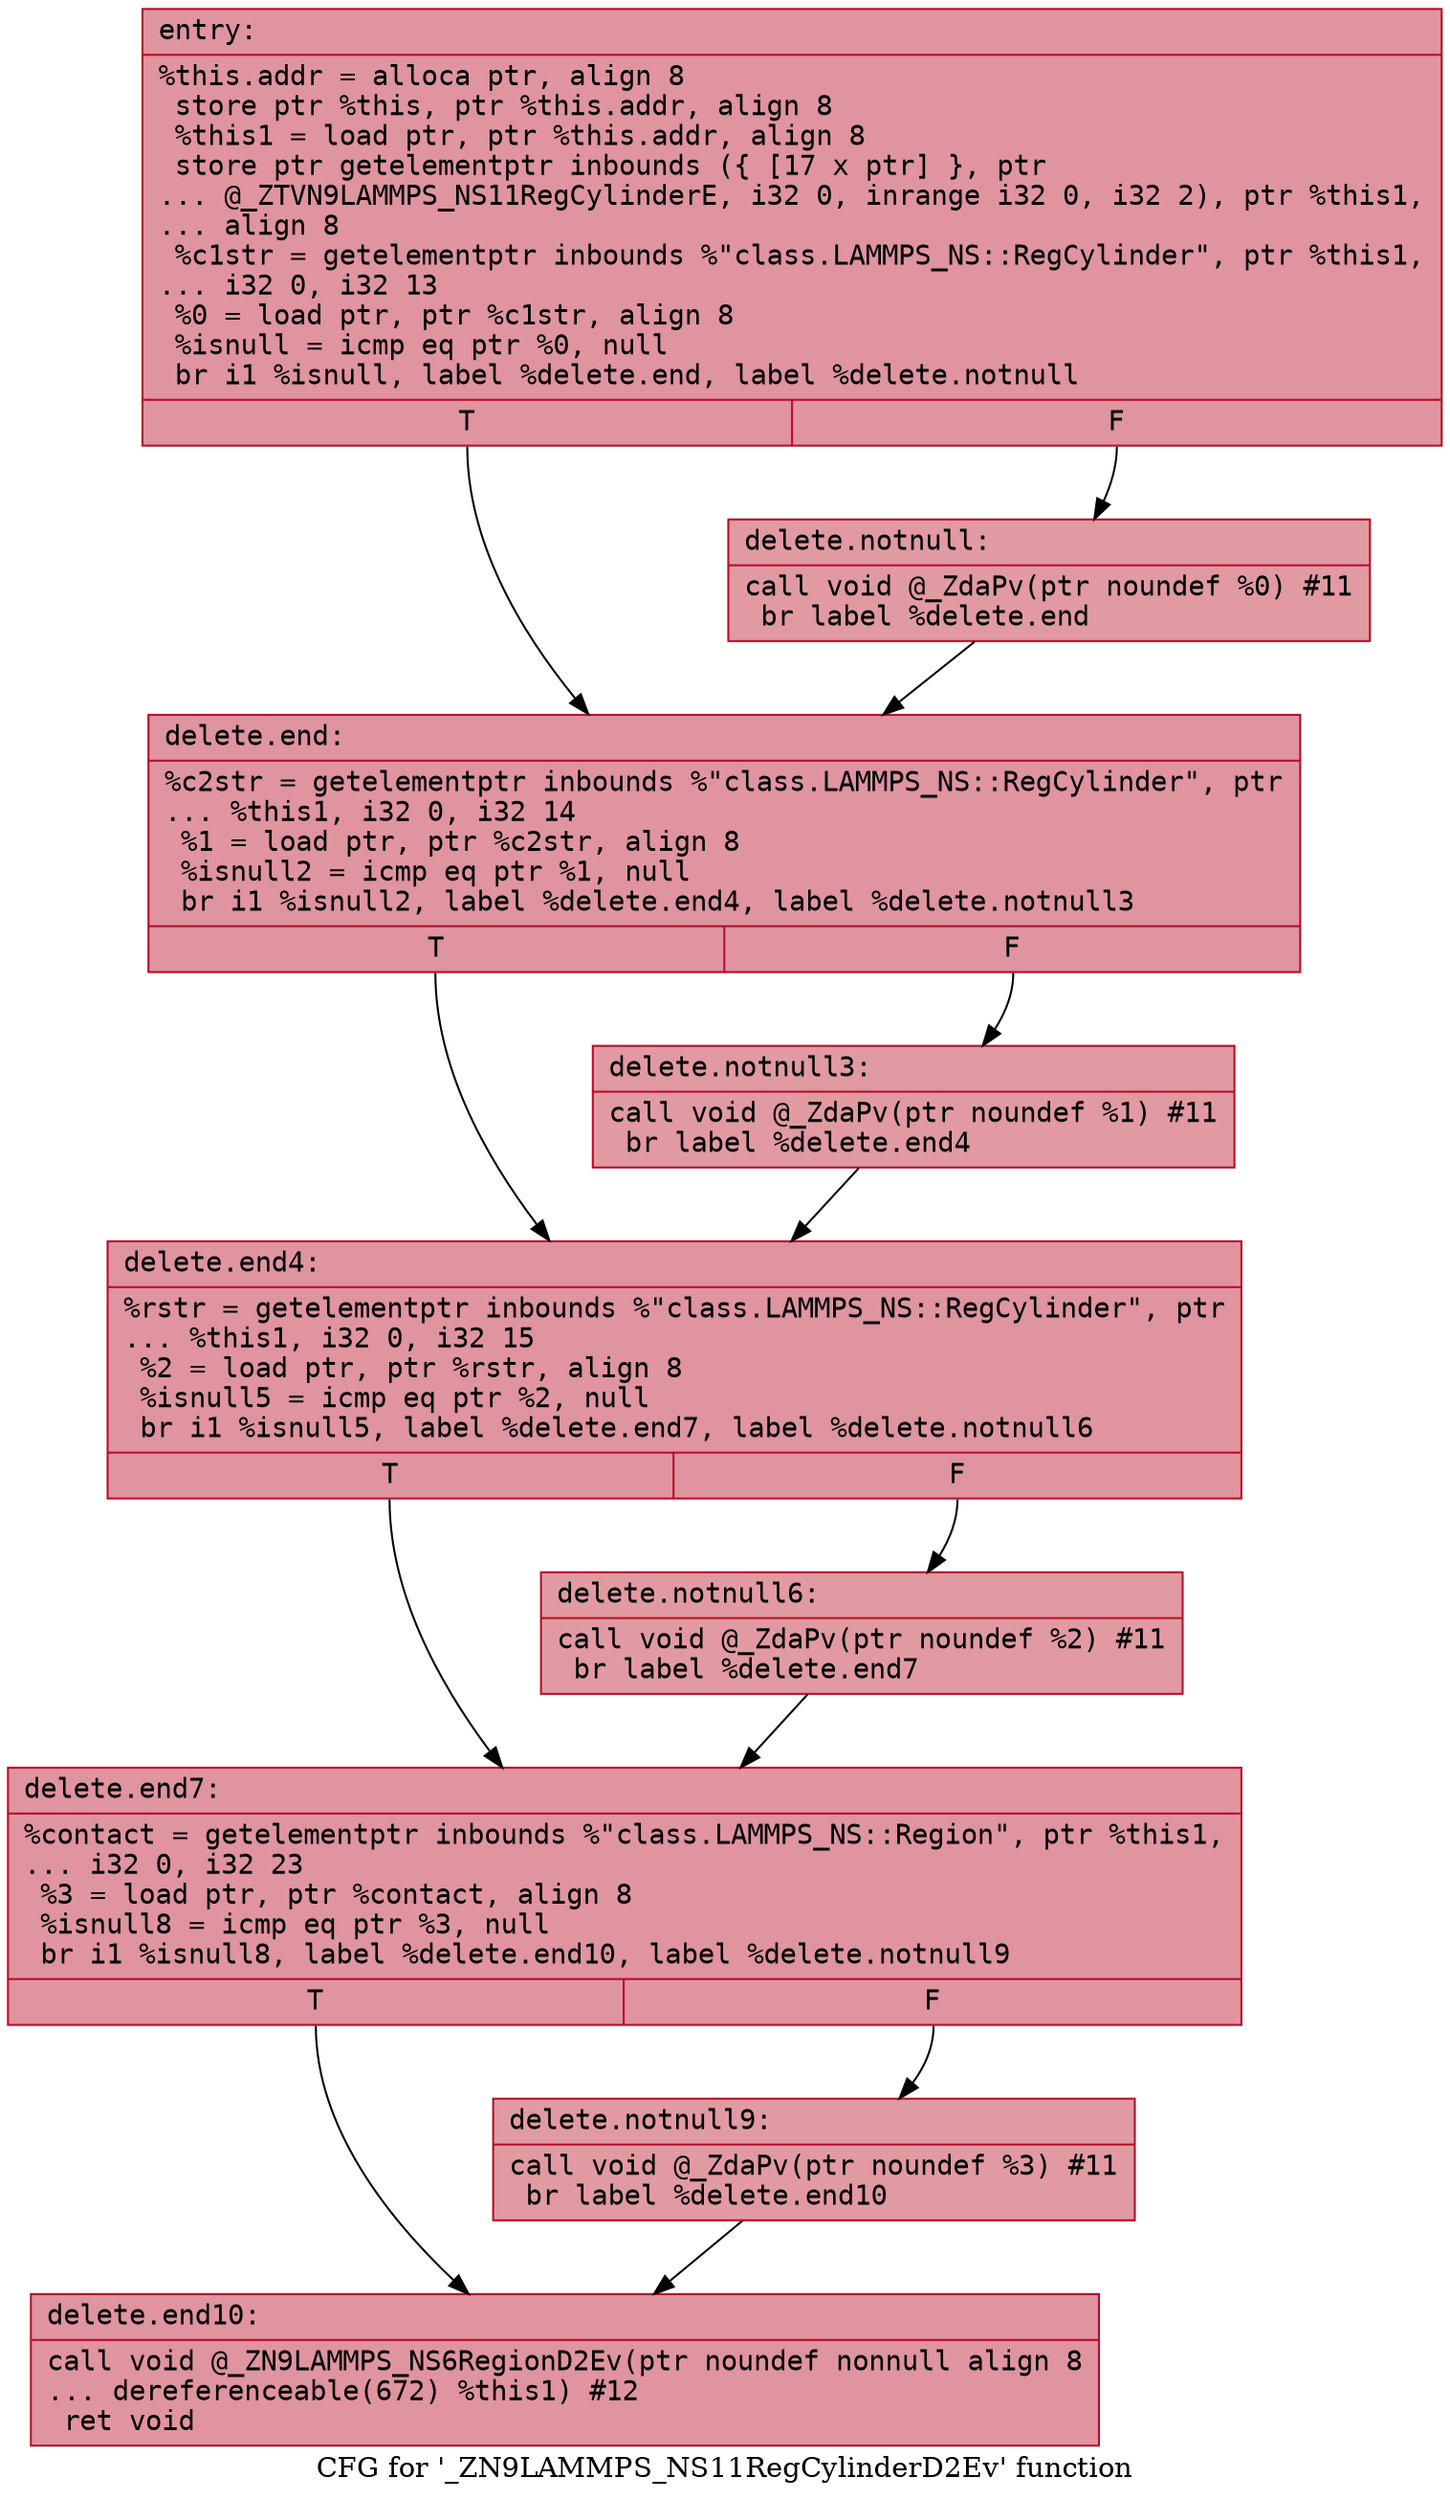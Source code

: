 digraph "CFG for '_ZN9LAMMPS_NS11RegCylinderD2Ev' function" {
	label="CFG for '_ZN9LAMMPS_NS11RegCylinderD2Ev' function";

	Node0x563dc71264b0 [shape=record,color="#b70d28ff", style=filled, fillcolor="#b70d2870" fontname="Courier",label="{entry:\l|  %this.addr = alloca ptr, align 8\l  store ptr %this, ptr %this.addr, align 8\l  %this1 = load ptr, ptr %this.addr, align 8\l  store ptr getelementptr inbounds (\{ [17 x ptr] \}, ptr\l... @_ZTVN9LAMMPS_NS11RegCylinderE, i32 0, inrange i32 0, i32 2), ptr %this1,\l... align 8\l  %c1str = getelementptr inbounds %\"class.LAMMPS_NS::RegCylinder\", ptr %this1,\l... i32 0, i32 13\l  %0 = load ptr, ptr %c1str, align 8\l  %isnull = icmp eq ptr %0, null\l  br i1 %isnull, label %delete.end, label %delete.notnull\l|{<s0>T|<s1>F}}"];
	Node0x563dc71264b0:s0 -> Node0x563dc7126830[tooltip="entry -> delete.end\nProbability 37.50%" ];
	Node0x563dc71264b0:s1 -> Node0x563dc7126880[tooltip="entry -> delete.notnull\nProbability 62.50%" ];
	Node0x563dc7126880 [shape=record,color="#b70d28ff", style=filled, fillcolor="#bb1b2c70" fontname="Courier",label="{delete.notnull:\l|  call void @_ZdaPv(ptr noundef %0) #11\l  br label %delete.end\l}"];
	Node0x563dc7126880 -> Node0x563dc7126830[tooltip="delete.notnull -> delete.end\nProbability 100.00%" ];
	Node0x563dc7126830 [shape=record,color="#b70d28ff", style=filled, fillcolor="#b70d2870" fontname="Courier",label="{delete.end:\l|  %c2str = getelementptr inbounds %\"class.LAMMPS_NS::RegCylinder\", ptr\l... %this1, i32 0, i32 14\l  %1 = load ptr, ptr %c2str, align 8\l  %isnull2 = icmp eq ptr %1, null\l  br i1 %isnull2, label %delete.end4, label %delete.notnull3\l|{<s0>T|<s1>F}}"];
	Node0x563dc7126830:s0 -> Node0x563dc7126ca0[tooltip="delete.end -> delete.end4\nProbability 37.50%" ];
	Node0x563dc7126830:s1 -> Node0x563dc7126d20[tooltip="delete.end -> delete.notnull3\nProbability 62.50%" ];
	Node0x563dc7126d20 [shape=record,color="#b70d28ff", style=filled, fillcolor="#bb1b2c70" fontname="Courier",label="{delete.notnull3:\l|  call void @_ZdaPv(ptr noundef %1) #11\l  br label %delete.end4\l}"];
	Node0x563dc7126d20 -> Node0x563dc7126ca0[tooltip="delete.notnull3 -> delete.end4\nProbability 100.00%" ];
	Node0x563dc7126ca0 [shape=record,color="#b70d28ff", style=filled, fillcolor="#b70d2870" fontname="Courier",label="{delete.end4:\l|  %rstr = getelementptr inbounds %\"class.LAMMPS_NS::RegCylinder\", ptr\l... %this1, i32 0, i32 15\l  %2 = load ptr, ptr %rstr, align 8\l  %isnull5 = icmp eq ptr %2, null\l  br i1 %isnull5, label %delete.end7, label %delete.notnull6\l|{<s0>T|<s1>F}}"];
	Node0x563dc7126ca0:s0 -> Node0x563dc7127340[tooltip="delete.end4 -> delete.end7\nProbability 37.50%" ];
	Node0x563dc7126ca0:s1 -> Node0x563dc7127390[tooltip="delete.end4 -> delete.notnull6\nProbability 62.50%" ];
	Node0x563dc7127390 [shape=record,color="#b70d28ff", style=filled, fillcolor="#bb1b2c70" fontname="Courier",label="{delete.notnull6:\l|  call void @_ZdaPv(ptr noundef %2) #11\l  br label %delete.end7\l}"];
	Node0x563dc7127390 -> Node0x563dc7127340[tooltip="delete.notnull6 -> delete.end7\nProbability 100.00%" ];
	Node0x563dc7127340 [shape=record,color="#b70d28ff", style=filled, fillcolor="#b70d2870" fontname="Courier",label="{delete.end7:\l|  %contact = getelementptr inbounds %\"class.LAMMPS_NS::Region\", ptr %this1,\l... i32 0, i32 23\l  %3 = load ptr, ptr %contact, align 8\l  %isnull8 = icmp eq ptr %3, null\l  br i1 %isnull8, label %delete.end10, label %delete.notnull9\l|{<s0>T|<s1>F}}"];
	Node0x563dc7127340:s0 -> Node0x563dc7127810[tooltip="delete.end7 -> delete.end10\nProbability 37.50%" ];
	Node0x563dc7127340:s1 -> Node0x563dc7127860[tooltip="delete.end7 -> delete.notnull9\nProbability 62.50%" ];
	Node0x563dc7127860 [shape=record,color="#b70d28ff", style=filled, fillcolor="#bb1b2c70" fontname="Courier",label="{delete.notnull9:\l|  call void @_ZdaPv(ptr noundef %3) #11\l  br label %delete.end10\l}"];
	Node0x563dc7127860 -> Node0x563dc7127810[tooltip="delete.notnull9 -> delete.end10\nProbability 100.00%" ];
	Node0x563dc7127810 [shape=record,color="#b70d28ff", style=filled, fillcolor="#b70d2870" fontname="Courier",label="{delete.end10:\l|  call void @_ZN9LAMMPS_NS6RegionD2Ev(ptr noundef nonnull align 8\l... dereferenceable(672) %this1) #12\l  ret void\l}"];
}
